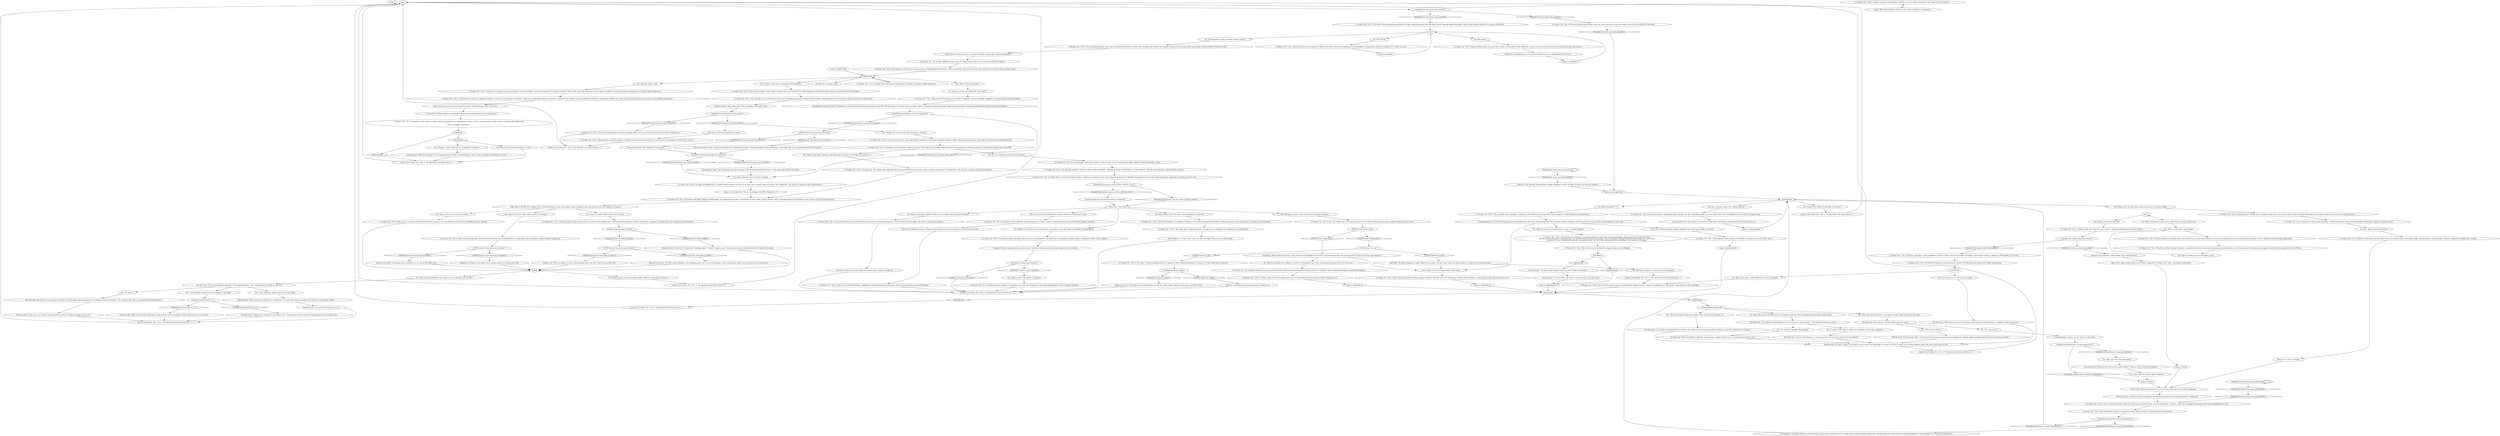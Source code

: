 # INVENTORY / LA FUMEE
# Vol. 1 No. 2 of *La Fumée*, Martinaise's leading quarterly journal of radical Mazovian thought (PART OF THE COMMUNIST DREAM QUEST)
# ==================================================
digraph G {
	  0 [label="START"];
	  1 [label="input"];
	  2 [label="La Fumée, Vol. 1 No. 4: You flip back to the front of the magazine. The table of contents unfolds before you."];
	  3 [label="You: Let's see what they mean by 'Local Concerns'."];
	  4 [label="You: Hang on, tell me more about this 'Uncle Sport'."];
	  5 [label="La Fumée, Vol. 1 No. 4: It takes a moment, but gradually it dawns on you that 'Kunst und Kultur' must mean 'Arts and Culture'..."];
	  6 [label="Variable[\"inventory.fumee_logic_gottwaldish\"]"];
	  7 [label="Variable[\"inventory.fumee_logic_gottwaldish\"]", shape=diamond];
	  8 [label="!(Variable[\"inventory.fumee_logic_gottwaldish\"])", shape=diamond];
	  9 [label="Savoir Faire: Obviously because it's *cool* to drop random phrases in foreign languages."];
	  10 [label="tthub"];
	  11 [label="You: What's so bad about sponsorships?"];
	  12 [label="La Fumée, Vol. 1 No. 4: And that, precisely, is what's problematic about it. Were it not for the promise of random, *spectacular* violence, audiences would quickly lose interest..."];
	  13 [label="Conceptualization: There's no way those are real names."];
	  14 [label="Kim Kitsuragi: \"Well, there you have it. No reason to get hung up on the pretentious ramblings of a few young men.\""];
	  15 [label="La Fumée, Vol. 1 No. 4: Sure, you *think* that, but *subconsciously* it's the visions of brand-names being engulfed in flames that you crave."];
	  16 [label="La Fumée, Vol. 1 No. 4: The writer G. Martin remarks dryly that 'capitalists *love* wealth redistribution, so long as it's only redistributed *upward*'..."];
	  17 [label="Conceptualization: It's the stilted language and overconfident tone that's the real giveaway here. You're almost certainly reading a recycled university essay, one that could probably use some edits."];
	  18 [label="Variable[\"pier.cindy_main_hub_reached\"]"];
	  19 [label="Variable[\"pier.cindy_main_hub_reached\"]", shape=diamond];
	  20 [label="!(Variable[\"pier.cindy_main_hub_reached\"])", shape=diamond];
	  21 [label="Jump to: [MAIN HUB]"];
	  22 [label="La Fumée, Vol. 1 No. 4: Where to even start? For one, there's the crass commercialism of its sponsorships. And then there's the practically *criminal* emphasis on deadly motor crashes..."];
	  23 [label="Jump to: [tiptopprehub]"];
	  24 [label="La Fumée, Vol. 1 No. 4: Under capitalism, the article says, every pursuit has its price. Every pleasure, even one as elemental as the joy of racing others around a track, is reduced to an advertising opportunity."];
	  25 [label="Jump to: [La Fumée, Vol. 1 No. 4: \"You flip back to the front of the m...\"]"];
	  26 [label="You: \"Kim, did you know TipTop Tournée is actually an orgiastic ritual of capitalistic destruction? I had no idea!\""];
	  27 [label="Jump to: [IsKimHere()]"];
	  28 [label="Jump to: [IsKimHere()]"];
	  29 [label="Jump to: [La Fumée, Vol. 1 No. 4: \"You flip back to the front of the m...\"]"];
	  30 [label="You: Hold on, what's this about a 'Coalition'?"];
	  31 [label="La Fumée, Vol. 1 No. 4: Thus, they tend to experience their own oppression as though it were happening to somebody else."];
	  32 [label="La Fumée, Vol. 1 No. 4: The face of King Frissel smiles at you. For some reason the smile now strikes you as more forced than it did before."];
	  33 [label="prehub?"];
	  34 [label="You: Flip through the pages, see what catches your eye."];
	  35 [label="La Fumée, Vol. 1 No. 4: \"Comrade, as you know, this journal takes its name from Mazov's immortal expression 'Du cristal à la fumée.' This was his way of describing the way the rigid, crystalline structures of capitalist ideology turn to smoke under communism...\""];
	  36 [label="La Fumée, Vol. 1 No. 4: It seems to be part of a new public fitness initiative in the People's Republic of Samara (SRV), devised and promoted by none other than President Knezhinisky himself."];
	  37 [label="You: \"No reason.\""];
	  38 [label="Variable[\"reputation.kim\"] >= 1"];
	  39 [label="Variable[\"reputation.kim\"] >= 1", shape=diamond];
	  40 [label="!(Variable[\"reputation.kim\"] >= 1)", shape=diamond];
	  41 [label="You: Great. Now let's get to the bear wrestling."];
	  42 [label="Logic: You're right, because they're most likely *anagrams* of 'Steban' and 'Ulixes', the student communists."];
	  43 [label="safetyhubafterconditionnode"];
	  44 [label="You: \"Kim, this article says that no one really watches TipTop Tournée for the races.\""];
	  45 [label="Jump to: [IsKimHere()]"];
	  46 [label="La Fumée, Vol. 1 No. 4: According to these editorials, private enterprise is simply a means of organising labour that would already happen regardless..."];
	  47 [label="Variable[\"inventory.fumee_hub_reached\"]"];
	  48 [label="Variable[\"inventory.fumee_hub_reached\"]", shape=diamond];
	  49 [label="!(Variable[\"inventory.fumee_hub_reached\"])", shape=diamond];
	  50 [label="La Fumée, Vol. 1 No. 4: Because white antlers are one of the symbols of communism. They represent a society in accord with the natural world and at the same time above it."];
	  51 [label="Jump to: [La Fumée, Vol. 1 No. 4: \"You flip back to the front of the m...\"]"];
	  52 [label="IsKimHere()"];
	  53 [label="IsKimHere()", shape=diamond];
	  54 [label="!(IsKimHere())", shape=diamond];
	  55 [label="Logic: Only four issues in and it sounds like they've already alienated their readership."];
	  56 [label="IsTHCPresent(\"coach_physical_instrument\")"];
	  57 [label="IsTHCPresent(\"coach_physical_instrument\")", shape=diamond];
	  58 [label="!(IsTHCPresent(\"coach_physical_instrument\"))", shape=diamond];
	  59 [label="Kim Kitsuragi: \"You know, not too long ago I listened to a *fascinating radio programme* on traditional Samaran folk dances. The costumes they wear are supposed to be extraordinary...\""];
	  60 [label="Variable[\"inventory.fumee_phys_int_mustache\"]"];
	  61 [label="Variable[\"inventory.fumee_phys_int_mustache\"]", shape=diamond];
	  62 [label="!(Variable[\"inventory.fumee_phys_int_mustache\"])", shape=diamond];
	  63 [label="Esprit de Corps: It evokes a sense of recognition and fellowship among those privileged enough to understand."];
	  64 [label="Authority: That certainly *sounds* like a certain *delinquent youth* who likes to harass you from her balcony."];
	  65 [label="Variable[\"inventory.fumee_concept_pseudonyms\"]"];
	  66 [label="Variable[\"inventory.fumee_concept_pseudonyms\"]", shape=diamond];
	  67 [label="!(Variable[\"inventory.fumee_concept_pseudonyms\"])", shape=diamond];
	  68 [label="IsKimHere()"];
	  69 [label="IsKimHere()", shape=diamond];
	  70 [label="!(IsKimHere())", shape=diamond];
	  71 [label="You: Wouldn't it be better for everyone if labour and capital could reach some *reasonable* accommodation?"];
	  72 [label="Variable[\"tc.coalition_government\"]"];
	  73 [label="Variable[\"tc.coalition_government\"]", shape=diamond];
	  74 [label="!(Variable[\"tc.coalition_government\"])", shape=diamond];
	  75 [label="La Fumée, Vol. 1 No. 4: Of course not. The article makes plain that this is man-on-bear (or in some cases, woman-on-bear) competition. Two competitors, one ring, five rounds (or until 'incapacitation')..."];
	  76 [label="Jump to: [La Fumée, Vol. 1 No. 4: \"You flip back to the front of the m...\"]"];
	  77 [label="Encyclopedia: Sapormat 'Sport' Knezhinisky is well into his third decade as president of the SRV. Outside Samara he's known for three things: *Brutal* repression of internal dissent, *monumental* corruption, and a near-pathological obsession with physical fitness."];
	  78 [label="IsTHCPresent(\"torque_dork\")"];
	  79 [label="IsTHCPresent(\"torque_dork\")", shape=diamond];
	  80 [label="!(IsTHCPresent(\"torque_dork\"))", shape=diamond];
	  81 [label="You: (Take out your pen.) I'm just going to make a few quick changes..."];
	  82 [label="You: Damn communists. Should've killed the lot of them when they had the chance."];
	  83 [label="La Fumée, Vol. 1 No. 4: Judging from the context, it's something very large and fundamental. You should probably know about it already, honestly."];
	  84 [label="La Fumée, Vol. 1 No. 4: Because Frissel was incompetent, foolish, and cruel. In short, the embodiment of everything the communards wished to overthrow. It's *satire*, you see."];
	  85 [label="MAIN HUB"];
	  86 [label="Endurance: A shameful way to treat a former king, even one as underwhelming as Frissel."];
	  87 [label="You: (Whisper.) \"Kim! I think this is a *communist* magazine.\""];
	  88 [label="La Fumée, Vol. 1 No. 4: Based on the description in this article, he appears to be an extremely competent and democratically elected president."];
	  89 [label="La Fumée, Vol. 1 No. 4: Precisely. For too long drink has been a scourge to the working class, and President Knezhinisky is deeply committed to supplying the people with more wholesome entertainments."];
	  90 [label="lasthub"];
	  91 [label="IsTHCPresent(\"the_waste_land_of_reality\")"];
	  92 [label="IsTHCPresent(\"the_waste_land_of_reality\")", shape=diamond];
	  93 [label="!(IsTHCPresent(\"the_waste_land_of_reality\"))", shape=diamond];
	  94 [label="You: What's wrong with a good motor crash? They just keep it interesting."];
	  95 [label="La Fumée, Vol. 1 No. 4: You skim the headlines: 'Paint the Harbour Red and White!', 'Martinaise Tames the Wild Pines', 'A City in Revolt', 'First We Take Martinaise, Then We Take La Delta!'."];
	  96 [label="La Fumée, Vol. 1 No. 4: You also skip over an article about heavy fuel oil smuggling along the Mesque-Messina border, something about bear wrestling in Samara, book riots in Yugo-Graad..."];
	  97 [label="Reaction Speed: Whoa-whoa-whoa. *Bear wrestling*? Flip back to that!"];
	  98 [label="Variable[\"inventory.fumee_reaction_bears\"]"];
	  99 [label="Variable[\"inventory.fumee_reaction_bears\"]", shape=diamond];
	  100 [label="!(Variable[\"inventory.fumee_reaction_bears\"])", shape=diamond];
	  101 [label="You: Alright, let's see what this 'bear wrestling' is all about..."];
	  102 [label="Suggestion: In shape, out of shape. You've always preferred to rely on your wits."];
	  103 [label="You: Always good to catch up on foreign affairs. (Return to the table of contents.)"];
	  104 [label="You: \"I was thinking it might be fun to partake in a bear fight.\""];
	  105 [label="Variable[\"inventory.fumee_encyclo_uncle_sport\"]"];
	  106 [label="Variable[\"inventory.fumee_encyclo_uncle_sport\"]", shape=diamond];
	  107 [label="!(Variable[\"inventory.fumee_encyclo_uncle_sport\"])", shape=diamond];
	  108 [label="Logic: *Why* they decided to title this one section in *Walder* is beyond you."];
	  109 [label="La Fumée, Vol. 1 No. 4: This so-called 'Artist Spotlight' is really just a brief Q&A, made all the briefer by the subject's evident hostility to her interviewer."];
	  110 [label="Jump to: [La Fumée, Vol. 1 No. 4: \"You flip back to the front of the m...\"]"];
	  111 [label="You: Wait, what's wrong with TipTop?"];
	  112 [label="Untitled hub"];
	  113 [label="La Fumée, Vol. 1 No. 4: Believe what you want, but your fascination with machines you'll never so much as *touch* in real life is itself a *textbook* example of commodity fetishism..."];
	  114 [label="You: Play it cool. Pretend everything's in order."];
	  115 [label="You: I guess it's hard to fight a bear if you're out of shape."];
	  116 [label="Kim Kitsuragi: \"They're quite the spectacle, as I understand. I've heard they make the people in the front rows wear plastic sheets...\""];
	  117 [label="Encyclopedia: If you don't follow it, you only ever hear about the ludicrous sponsorships and obscene death toll..."];
	  118 [label="Kim Kitsuragi: \"Oh, come on. Can this article read your mind?\""];
	  119 [label="Kim Kitsuragi: \"I'm sure most things are, if the young men who wrote this article are to be believed.\""];
	  120 [label="You: I guess I've never thought about it that much."];
	  121 [label="La Fumée, Vol. 1 No. 4: Armed with your trusty pen, you spend entirely too much time excising meaningless phrases and unsubstantiated claims...\nArmed with the lieutenant's trusty blue pen, you spend entirely too much time striking every meaningless word and unsubstantiated claim you come across...\nArmed with Lena's friendly green ape pen, you spend entirely too much time writing constructive feedback in the margins of the page... "];
	  122 [label="La Fumée, Vol. 1 No. 4: That's because you haven't been reading *critically*. But don't worry, the whole point of these sorts of articles is to let someone else read critically *for you*."];
	  123 [label="Kim Kitsuragi: \"You know, *most* people would just write a letter to the editor...\""];
	  124 [label="Savoir Faire: Absolute nonsense. Whoever wrote this has clearly never built a successful business before."];
	  125 [label="La Fumée, Vol. 1 No. 4: The magazine is divided into several sections: 'International Developments', 'Kunst und Kultur', and 'Local Concerns'. Just inside the cover there's also an editor's note."];
	  126 [label="Jump to: [prehub?]"];
	  127 [label="You: Hmmm. Not sure I trust these numbers."];
	  128 [label="La Fumée, Vol. 1 No. 4: What are you, a statistician? Did the Moralintern send you on a 'fact-finding' mission? This is the SRV party line, comrade."];
	  129 [label="Kim Kitsuragi: \"On account of the blood, you see.\""];
	  130 [label="Jump to: [La Fumée, Vol. 1 No. 4: \"According to the SRV's Ministry of...\"]"];
	  131 [label="Variable[\"plaza.kineema_encyclo_titoptournee\"]"];
	  132 [label="Variable[\"plaza.kineema_encyclo_titoptournee\"]", shape=diamond];
	  133 [label="!(Variable[\"plaza.kineema_encyclo_titoptournee\"])", shape=diamond];
	  134 [label="Rhetoric: Just a moment... those names seem awfully familiar."];
	  135 [label="Logic: More than that, they're likely *anagrams*."];
	  136 [label="Kim Kitsuragi: The lieutenant sighs. \"A certain kind of young man reads one or two books and suddenly thinks he understands the secret structures of reality...\""];
	  137 [label="Savoir Faire: Perhaps they've overestimated the market demand for this kind of *commentary*."];
	  138 [label="La Fumée, Vol. 1 No. 4: After riffling the pages with your thumb several times, you return to the table of contents..."];
	  139 [label="La Fumée, Vol. 1 No. 4: That's very much the idea. President Knezhinisky has long maintained that a strong body is the best defence against capitalist aggression."];
	  140 [label="Volition: See? There are plenty of ways to find meaning in life. You don't *need* booze to feel alive."];
	  141 [label="Kim Kitsuragi: \"What you do in your spare time is your business. In the meantime, I would prefer you focus on our case.\""];
	  142 [label="La Fumée, Vol. 1 No. 4: It's quite straightforward. A standard match features one man (or in some cases, woman) against one bear. Two competitors, one ring, five rounds (or until 'incapacitation')..."];
	  143 [label="La Fumée, Vol. 1 No. 4: Thus the so-called *tournée* becomes a competition between increasingly meaningless brand signifiers: your discount laundry detergent racing against a pack of Astra cigarettes or even a Frittte..."];
	  144 [label="Kim Kitsuragi: \"I can safely say the thought had never crossed my mind, detective.\" The lieutenant furrows his brow."];
	  145 [label="Jump to: [La Fumée, Vol. 1 No. 4: \"You flip back to the front of the m...\"]"];
	  146 [label="You: If it weren't for the Wild Pines all those moochers would be out of a job."];
	  147 [label="La Fumée, Vol. 1 No. 4: \"But like the structures of capitalist ideology, we too are at risk of going 'à la fumée.' Unlike many publications which are content to spoonfeed their readers reassuring drivel, *La Fumée* is committed to telling the radical truth, even when that truth may drive away potential subscribers.\""];
	  148 [label="Physical Instrument: The Waste Land of Reality is an unforgiving place, but if you ever encounter a bear wandering its roads, you're pretty sure you could take it."];
	  149 [label="La Fumée, Vol. 1 No. 4: The main feature, though, is a long essay titled 'TipTop Tournée: A Critical Mazovian Perspective'."];
	  150 [label="You: Read the profile of 'C.S.'"];
	  151 [label="You: Sounds dull. (Return to the table of contents.)"];
	  152 [label="Jump to: [tthub]"];
	  153 [label="Kim Kitsuragi: \"I can imagine. Something tells me there's not exactly a glut of young communists itching to write about TipTop for *La Fumée*...\""];
	  154 [label="You: \"No, I guess not.\""];
	  155 [label="La Fumée, Vol. 1 No. 4: Finally, there's a brief article by the writer 'G. Martin' accusing the owner of the Capeside Apartments of illegally attempting to evict certain communist tenants simply for not having paid their rent."];
	  156 [label="Variable[\"plaza.gaston_says_he_writes_stuff_for_evrart\"]"];
	  157 [label="Variable[\"plaza.gaston_says_he_writes_stuff_for_evrart\"]", shape=diamond];
	  158 [label="!(Variable[\"plaza.gaston_says_he_writes_stuff_for_evrart\"])", shape=diamond];
	  159 [label="You: When it says 'bear wrestling', does that mean two bears are wrestling *each other*, or..."];
	  160 [label="Physical Instrument: Good thing you're a goddamn ox, son. An ox that fights bears."];
	  161 [label="You: \"Kim! Do you think there's any chance our case will take us to the SRV?\""];
	  162 [label="Jump to: [La Fumée, Vol. 1 No. 4: \"You flip back to the front of the m...\"]"];
	  163 [label="You: \"I was thinking it might be fun to see a bear fight.\""];
	  164 [label="Physical Instrument: Don't forget the *moustache*."];
	  165 [label="You: Just a moment, what is this 'TipTop Tournée'?"];
	  166 [label="La Fumée, Vol. 1 No. 4: The actual article is surprisingly light on details, but after skimming a page or two you gather that it has *something* to do with motor carriage racing..."];
	  167 [label="La Fumée, Vol. 1 No. 4: You think you're settling in for a relaxing recap of the most recent season, maybe sprinkled with some nice anecdotes about a few of the more colourful drivers..."];
	  168 [label="La Fumée, Vol. 1 No. 4: You see? One cannot avoid the conclusion that TipTop Tournée is simply the apotheosis of \"spectacular\" entertainment under capitalism."];
	  169 [label="IsTHCPresent(\"art_cop\")"];
	  170 [label="IsTHCPresent(\"art_cop\")", shape=diamond];
	  171 [label="!(IsTHCPresent(\"art_cop\"))", shape=diamond];
	  172 [label="You: I can't believe someone actually *published* this utter tripe. (Shake your head.)"];
	  173 [label="La Fumée, Vol. 1 No. 4: The magazine stares back at you defiantly. It's pretty sure you just don't *get* it."];
	  174 [label="La Fumée, Vol. 1 No. 4: In other words, it's not the engines you covet, but the feeling of freedom they're made to signify for you."];
	  175 [label="Variable[\"village.has_shack\"]"];
	  176 [label="Variable[\"village.has_shack\"]", shape=diamond];
	  177 [label="!(Variable[\"village.has_shack\"])", shape=diamond];
	  178 [label="Rhetoric: Good thing your rent-paying days are behind you."];
	  179 [label="Rhetoric: It's true. The rentiers have been bleeding you dry. You really ought to find your own place one of these days."];
	  180 [label="La Fumée, Vol. 1 No. 4: To your disappointment, there aren't any full-colour pictures to direct your attention, just column after column of closely set text, interrupted occasionally by little doodles in black and white..."];
	  181 [label="Savoir Faire: No advertisements, you notice. So who's funding this *radical commentary*?"];
	  182 [label="Kim Kitsuragi: \"I suppose that *would* be something to see.\" The lieutenant seems amused at the thought of you wrestling a bear."];
	  183 [label="Physical Instrument: Son, it's only an obsession if its unhealthy. And there's *nothing* healthier than maintaining a sound body. Also, you're forgetting about the *moustache*."];
	  184 [label="You: Wait, why aren't they real names?"];
	  185 [label="You: No, I'm pretty sure I like it for the racing."];
	  186 [label="You: \"It's too bad. I thought I liked TipTop.\""];
	  187 [label="La Fumée, Vol. 1 No. 4: One of the editorials proclaims that the more the forces of reaction attempt to crush the body, the more defiant the spirit of communism becomes..."];
	  188 [label="La Fumée, Vol. 1 No. 4: The eternal problem, according to G. Martin, is that under capitalism the worker is rendered incapable of perceiving their own agency (or lack thereof)..."];
	  189 [label="Inland Empire: Is, is that *true*? Have you felt *estranged* from your own self recently?"];
	  190 [label="You: I want to catch up on 'International Developments'."];
	  191 [label="La Fumée, Vol. 1 No. 4: This section includes a long, tedious critique of the latest round of free-trade negotiations between the EPIS nations and the Free State of Semenine."];
	  192 [label="Encyclopedia: Right. Like all Samaran men above the age of 40, President Knezhinisky wears a truly spectacular walrus moustache."];
	  193 [label="La Fumée, Vol. 1 No. 4: Instead you find yourself skimming a 10,000-word feature about all the politically *problematic* aspects of TipTop Tournée."];
	  194 [label="Kim Kitsuragi: \"You can still like it, detective. Just because a couple of fools wrote an article doesn't mean it's true.\""];
	  195 [label="You: \"*It* seems to think so.\""];
	  196 [label="dockworker article hub"];
	  197 [label="La Fumée, Vol. 1 No. 4: According to these editorials, there can be no accommodation with the forces of international capital or their 'mucilaginous allies' in the Coalition..."];
	  198 [label="You: What is 'Kunst und Kultur'?"];
	  199 [label="You: I guess it's hard to fight a bear if you're drunk."];
	  200 [label="La Fumée, Vol. 1 No. 4: At the end of the day, it's the destruction of these 750,000-reál racers that you're *really* watching for."];
	  201 [label="Jump to: [tthub]"];
	  202 [label="La Fumée, Vol. 1 No. 4: By the time you're finished the original article is nearly illegible."];
	  203 [label="Reaction Speed: Ah, this must be Gaston's handiwork."];
	  204 [label="You: Charging rent just to live somewhere *is* pretty outrageous."];
	  205 [label="You: Why antlers?"];
	  206 [label="You: Seems a little too foreign for my tastes."];
	  207 [label="Variable[\"character.habit_alcohol\"]"];
	  208 [label="Variable[\"character.habit_alcohol\"]", shape=diamond];
	  209 [label="!(Variable[\"character.habit_alcohol\"])", shape=diamond];
	  210 [label="tiptopprehub"];
	  211 [label="You: Hang on, who wrote this stuff?"];
	  212 [label="Kim Kitsuragi: \"If I had to wager, I'd say they've never even *seen* the inside of a motor, much less a motor race. I'd take whatever they write with a large grain of salt.\""];
	  213 [label="Interfacing: That may be true of your casual, factory-issue TipTopper, but *you're* a genuine torque dork. You practically live for the wail of those superchargers!"];
	  214 [label="You: Hell yeah, crashes are what get the blood pumping."];
	  215 [label="You: Who do you think you're talking to, article? I've *forgotten* more about fuel-injection systems than you'll ever know."];
	  216 [label="Kim Kitsuragi: \"Or even better,\" he stops to correct himself, \"just leave it be.\""];
	  217 [label="La Fumée, Vol. 1 No. 4: It goes on to call the Wild Pines a 'nightmarish transnational leech, sucking the life from the labouring classes of Martinaise'."];
	  218 [label="You: Why Frissel?"];
	  219 [label="Jump to: [prehub?]"];
	  220 [label="La Fumée, Vol. 1 No. 4: \"So please, if you value our radical Mazovian perspective on contemporary politics, culture, and international affairs, please consider subscribing today. 

Yours in struggle, The Editors.\""];
	  221 [label="Jump to: [La Fumée, Vol. 1 No. 4: \"You flip back to the front of the m...\"]"];
	  222 [label="Electrochemistry: This is all ass-backwards. Drinking makes it *easier* to fight a bear! Plus, then you'll have a bottle to smash on its head. Easy peasy!"];
	  223 [label="Jump to: [tiptopprehub]"];
	  224 [label="Conceptualization: Have you ever met anyone named 'Exilus'? Come on, they're plainly pseudonyms."];
	  225 [label="IsKimHere()"];
	  226 [label="IsKimHere()", shape=diamond];
	  227 [label="!(IsKimHere())", shape=diamond];
	  228 [label="Half Light: This flimsy magazine is right. Deep down you know the only *true* stakes are life and glory, or death by fiery dismemberment."];
	  229 [label="La Fumée, Vol. 1 No. 4: Unsurprisingly, much of this section is taken up with articles declaring unqualified support for the dockworkers' strike."];
	  230 [label="You: Why should I care? This doesn't have anything to do with me."];
	  231 [label="La Fumée, Vol. 1 No. 4: The front of this quarterly journal features a large, satirical portrait of the late King Frissel. From the sides of his head, a pair of white antlers spread to the corners of the cover."];
	  232 [label="You: Read the editor's note."];
	  233 [label="You: [Put the magazine away.]"];
	  234 [label="Kim Kitsuragi: \"What do you expect? It was laying around the office of the Débardeurs' Union. They're probably *bankrolling* the thing.\""];
	  235 [label="La Fumée, Vol. 1 No. 4: Face it, you really aren't interested in foreign affairs. You're not even sure where most of these countries are..."];
	  236 [label="La Fumée, Vol. 1 No. 4: Apparently the material conditions of other countries hold no interest for you. Your brand of communism is strictly local. So be it..."];
	  237 [label="La Fumée, Vol. 1 No. 4: According to this extremely credulous account, 'Uncle Sport' (as he's affectionately known to his people) has recently decreed bear wrestling the national sport of the SRV."];
	  238 [label="La Fumée, Vol. 1 No. 4: According to the SRV's Ministry of Information, the programme has been a tremendous success. Public support stands at 87%, and youth obesity and alcoholism rates are down 12% and 7% respectively."];
	  239 [label="IsTHCPresent(\"coach_physical_instrument\")"];
	  240 [label="IsTHCPresent(\"coach_physical_instrument\")", shape=diamond];
	  241 [label="!(IsTHCPresent(\"coach_physical_instrument\"))", shape=diamond];
	  242 [label="Encyclopedia: The TipTop Tournée is an interisolary racing series, mostly known for its high speeds, ludicrous sponsorship deals, and high death toll. In Revachol it's held quadrennially on the prestigious Zéro Carrousel racing circuit."];
	  243 [label="You: Alright, let's see what these communists have to say about TipTop."];
	  244 [label="La Fumée, Vol. 1 No. 4: Oddly enough, this article has *two* bylines: Nasteb Encalada-Bernal and Exilus Bücher."];
	  245 [label="Variable[\"apt.student_main_hub_reached\"]"];
	  246 [label="Variable[\"apt.student_main_hub_reached\"]", shape=diamond];
	  247 [label="!(Variable[\"apt.student_main_hub_reached\"])", shape=diamond];
	  248 [label="You: \"Kim, you wouldn't believe how badly written some of these articles are.\""];
	  249 [label="Logic: This is the SRV we're talking about. If you think those are the real numbers there's probably a guy who wants to sell you a bridge in La Cherte."];
	  250 [label="La Fumée, Vol. 1 No. 4: As you leaf through this section, you come across several reviews of recent radio-plays, as well as a brief 'Artist Spotlight' featuring a local artist identified only as 'C.S.'"];
	  251 [label="You: \"I wonder what *else* is really just a metaphor for life under capitalism.\""];
	  252 [label="Jump to: [IsKimHere()]"];
	  253 [label="Endurance: Sounds like their bodies just haven't been *crushed* enough yet."];
	  254 [label="Kim Kitsuragi: \"The Samaran People's Republic?\" The lieutenant frowns. \"No, I should expect not. Why do you ask?\""];
	  255 [label="Kim Kitsuragi: \"In any event, no, I haven't seen any evidence there's a *Samaran angle* to this case.\""];
	  256 [label="Rhetoric: So, all of it, basically."];
	  257 [label="You: Right, but then you get to see them *crash*."];
	  258 [label="You: Wow, you're right. I really *am* just in it for the violence!"];
	  259 [label="Jump to: [La Fumée, Vol. 1 No. 4: \"You see? One cannot avoid the concl...\"]"];
	  260 [label="Empathy: Why do communists love puerile insults? And they wonder why they're always being left out in the cold."];
	  0 -> 0
	  1 -> 47
	  2 -> 85
	  3 -> 229
	  4 -> 88
	  5 -> 108
	  6 -> 6
	  6 -> 7
	  7 -> 8
	  8 -> 250
	  9 -> 63
	  10 -> 10
	  10 -> 211
	  10 -> 94
	  11 -> 24
	  12 -> 200
	  13 -> 65
	  14 -> 212
	  15 -> 78
	  16 -> 175
	  17 -> 120
	  17 -> 81
	  17 -> 172
	  18 -> 18
	  18 -> 19
	  19 -> 64
	  20 -> 23
	  21 -> 85
	  22 -> 256
	  23 -> 210
	  24 -> 143
	  25 -> 1
	  26 -> 144
	  27 -> 225
	  28 -> 225
	  29 -> 1
	  30 -> 83
	  31 -> 189
	  32 -> 20
	  33 -> 218
	  33 -> 34
	  33 -> 205
	  34 -> 180
	  35 -> 147
	  36 -> 237
	  37 -> 59
	  38 -> 40
	  38 -> 39
	  39 -> 182
	  40 -> 141
	  41 -> 142
	  42 -> 152
	  43 -> 248
	  43 -> 26
	  43 -> 44
	  44 -> 118
	  45 -> 225
	  46 -> 124
	  47 -> 48
	  47 -> 49
	  48 -> 32
	  49 -> 231
	  50 -> 86
	  51 -> 1
	  52 -> 53
	  52 -> 54
	  53 -> 114
	  53 -> 87
	  54 -> 51
	  55 -> 137
	  56 -> 57
	  56 -> 58
	  57 -> 160
	  58 -> 102
	  59 -> 255
	  60 -> 61
	  60 -> 62
	  61 -> 192
	  62 -> 41
	  63 -> 250
	  64 -> 23
	  65 -> 66
	  65 -> 67
	  66 -> 184
	  67 -> 201
	  68 -> 69
	  68 -> 70
	  69 -> 123
	  70 -> 27
	  71 -> 197
	  72 -> 73
	  72 -> 74
	  73 -> 29
	  74 -> 30
	  75 -> 238
	  76 -> 1
	  77 -> 105
	  78 -> 80
	  78 -> 79
	  79 -> 213
	  80 -> 169
	  81 -> 121
	  82 -> 187
	  83 -> 29
	  84 -> 219
	  85 -> 2
	  85 -> 198
	  85 -> 232
	  85 -> 233
	  85 -> 190
	  86 -> 126
	  87 -> 234
	  88 -> 77
	  89 -> 207
	  90 -> 161
	  90 -> 103
	  91 -> 92
	  91 -> 93
	  92 -> 148
	  93 -> 140
	  94 -> 11
	  95 -> 155
	  96 -> 97
	  97 -> 98
	  98 -> 99
	  98 -> 100
	  99 -> 101
	  99 -> 206
	  100 -> 235
	  101 -> 36
	  102 -> 90
	  103 -> 162
	  104 -> 38
	  105 -> 106
	  105 -> 107
	  106 -> 239
	  107 -> 41
	  108 -> 5
	  109 -> 17
	  110 -> 1
	  111 -> 22
	  112 -> 185
	  112 -> 258
	  113 -> 174
	  114 -> 51
	  115 -> 139
	  116 -> 129
	  117 -> 223
	  118 -> 154
	  118 -> 195
	  119 -> 212
	  120 -> 122
	  121 -> 202
	  122 -> 45
	  123 -> 216
	  124 -> 217
	  125 -> 85
	  126 -> 33
	  127 -> 128
	  128 -> 90
	  129 -> 76
	  130 -> 238
	  131 -> 132
	  131 -> 133
	  132 -> 210
	  133 -> 242
	  134 -> 42
	  135 -> 201
	  136 -> 212
	  137 -> 220
	  138 -> 125
	  139 -> 56
	  140 -> 90
	  141 -> 76
	  142 -> 130
	  143 -> 257
	  144 -> 186
	  144 -> 251
	  145 -> 1
	  146 -> 46
	  147 -> 55
	  148 -> 90
	  149 -> 131
	  150 -> 109
	  151 -> 110
	  152 -> 9
	  153 -> 212
	  154 -> 13
	  155 -> 156
	  156 -> 157
	  156 -> 158
	  157 -> 203
	  158 -> 196
	  159 -> 75
	  160 -> 90
	  161 -> 254
	  162 -> 1
	  163 -> 116
	  164 -> 60
	  165 -> 166
	  166 -> 117
	  167 -> 193
	  168 -> 225
	  169 -> 170
	  169 -> 171
	  170 -> 16
	  171 -> 228
	  172 -> 173
	  173 -> 28
	  174 -> 252
	  175 -> 176
	  175 -> 177
	  176 -> 178
	  177 -> 179
	  178 -> 29
	  179 -> 29
	  180 -> 181
	  181 -> 138
	  182 -> 76
	  183 -> 60
	  184 -> 224
	  185 -> 14
	  186 -> 194
	  187 -> 253
	  188 -> 31
	  189 -> 29
	  190 -> 191
	  191 -> 96
	  192 -> 41
	  193 -> 111
	  194 -> 212
	  195 -> 136
	  196 -> 230
	  196 -> 71
	  196 -> 204
	  196 -> 82
	  196 -> 146
	  197 -> 260
	  198 -> 4
	  199 -> 89
	  200 -> 112
	  201 -> 9
	  202 -> 68
	  203 -> 196
	  204 -> 15
	  205 -> 50
	  206 -> 236
	  207 -> 208
	  207 -> 209
	  208 -> 222
	  209 -> 91
	  210 -> 243
	  210 -> 165
	  210 -> 150
	  210 -> 151
	  211 -> 244
	  212 -> 145
	  213 -> 120
	  213 -> 215
	  214 -> 259
	  215 -> 113
	  216 -> 27
	  217 -> 29
	  218 -> 84
	  219 -> 33
	  220 -> 52
	  221 -> 1
	  222 -> 90
	  223 -> 210
	  224 -> 135
	  225 -> 226
	  225 -> 227
	  226 -> 43
	  227 -> 25
	  228 -> 120
	  228 -> 214
	  229 -> 95
	  230 -> 188
	  231 -> 33
	  232 -> 35
	  234 -> 51
	  235 -> 221
	  236 -> 221
	  237 -> 3
	  237 -> 159
	  238 -> 249
	  239 -> 240
	  239 -> 241
	  240 -> 183
	  241 -> 164
	  242 -> 210
	  243 -> 167
	  244 -> 245
	  245 -> 246
	  245 -> 247
	  246 -> 134
	  247 -> 12
	  248 -> 153
	  249 -> 115
	  249 -> 127
	  249 -> 199
	  250 -> 149
	  251 -> 119
	  252 -> 225
	  253 -> 29
	  254 -> 104
	  254 -> 163
	  254 -> 37
	  255 -> 76
	  256 -> 9
	  257 -> 11
	  258 -> 168
	  259 -> 168
	  260 -> 72
}

